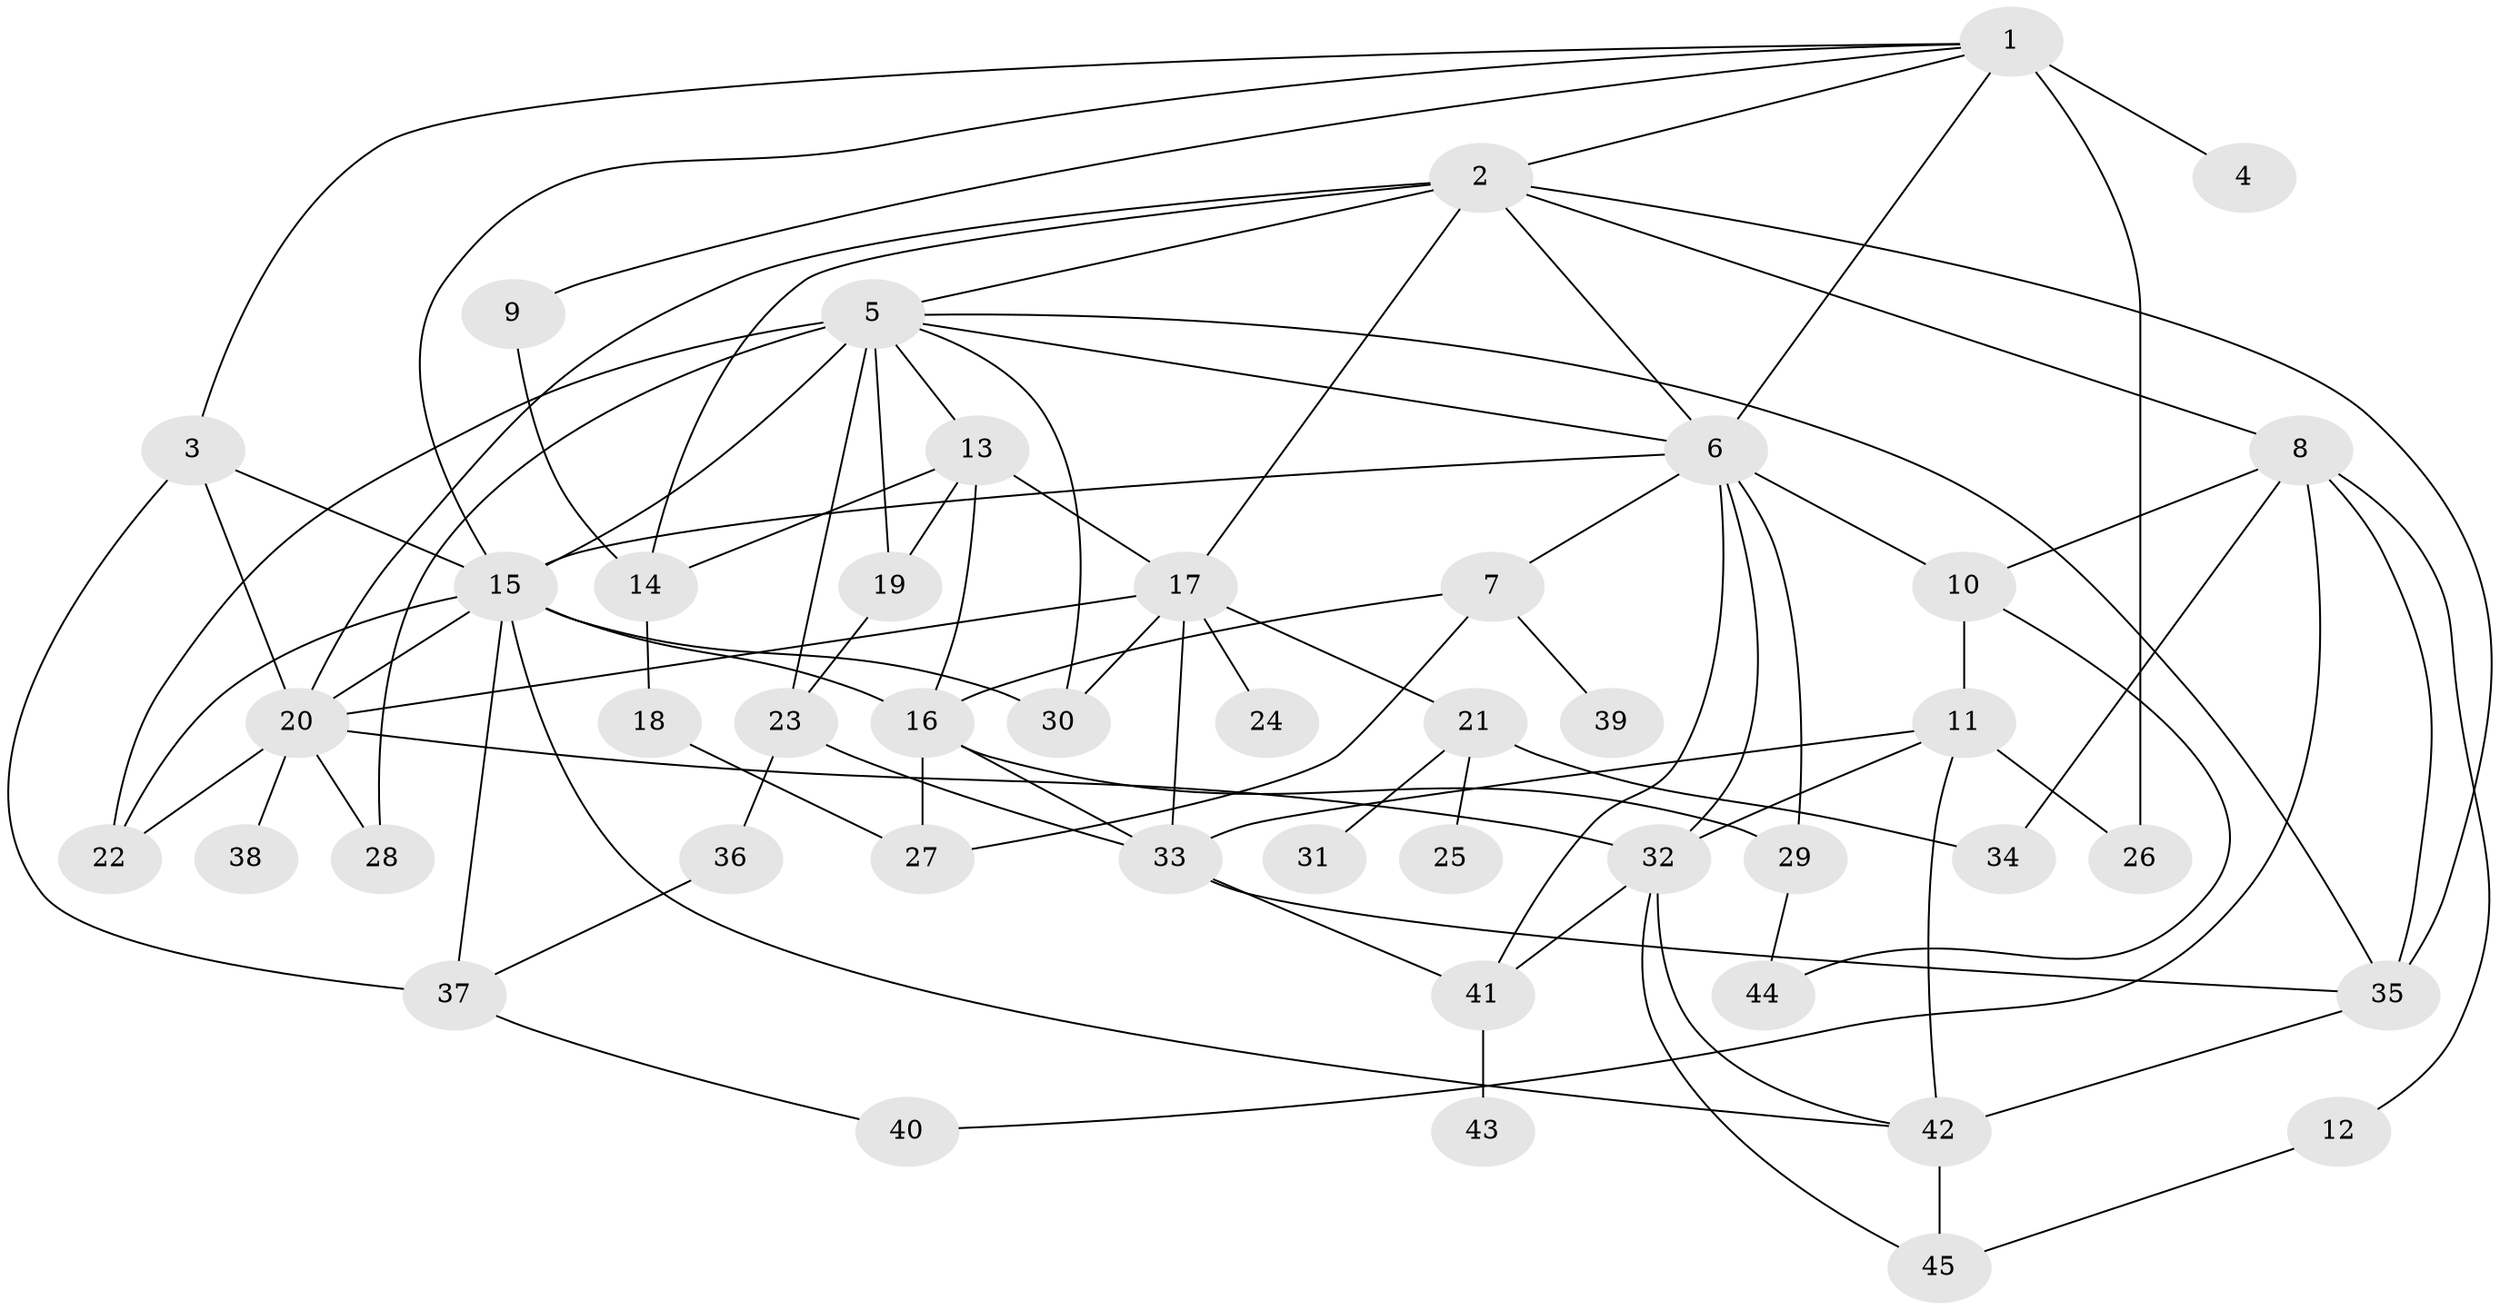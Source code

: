 // original degree distribution, {4: 0.1619047619047619, 5: 0.05714285714285714, 9: 0.009523809523809525, 2: 0.3523809523809524, 8: 0.009523809523809525, 6: 0.0761904761904762, 3: 0.17142857142857143, 7: 0.009523809523809525, 1: 0.1523809523809524}
// Generated by graph-tools (version 1.1) at 2025/48/03/04/25 22:48:50]
// undirected, 45 vertices, 89 edges
graph export_dot {
  node [color=gray90,style=filled];
  1;
  2;
  3;
  4;
  5;
  6;
  7;
  8;
  9;
  10;
  11;
  12;
  13;
  14;
  15;
  16;
  17;
  18;
  19;
  20;
  21;
  22;
  23;
  24;
  25;
  26;
  27;
  28;
  29;
  30;
  31;
  32;
  33;
  34;
  35;
  36;
  37;
  38;
  39;
  40;
  41;
  42;
  43;
  44;
  45;
  1 -- 2 [weight=1.0];
  1 -- 3 [weight=1.0];
  1 -- 4 [weight=1.0];
  1 -- 6 [weight=1.0];
  1 -- 9 [weight=1.0];
  1 -- 15 [weight=1.0];
  1 -- 26 [weight=4.0];
  2 -- 5 [weight=1.0];
  2 -- 6 [weight=1.0];
  2 -- 8 [weight=1.0];
  2 -- 14 [weight=1.0];
  2 -- 17 [weight=1.0];
  2 -- 20 [weight=1.0];
  2 -- 35 [weight=1.0];
  3 -- 15 [weight=2.0];
  3 -- 20 [weight=1.0];
  3 -- 37 [weight=1.0];
  5 -- 6 [weight=1.0];
  5 -- 13 [weight=1.0];
  5 -- 15 [weight=1.0];
  5 -- 19 [weight=2.0];
  5 -- 22 [weight=1.0];
  5 -- 23 [weight=1.0];
  5 -- 28 [weight=1.0];
  5 -- 30 [weight=1.0];
  5 -- 35 [weight=1.0];
  6 -- 7 [weight=1.0];
  6 -- 10 [weight=1.0];
  6 -- 15 [weight=1.0];
  6 -- 29 [weight=1.0];
  6 -- 32 [weight=1.0];
  6 -- 41 [weight=1.0];
  7 -- 16 [weight=1.0];
  7 -- 27 [weight=1.0];
  7 -- 39 [weight=1.0];
  8 -- 10 [weight=1.0];
  8 -- 12 [weight=1.0];
  8 -- 34 [weight=1.0];
  8 -- 35 [weight=1.0];
  8 -- 40 [weight=1.0];
  9 -- 14 [weight=1.0];
  10 -- 11 [weight=3.0];
  10 -- 44 [weight=1.0];
  11 -- 26 [weight=1.0];
  11 -- 32 [weight=1.0];
  11 -- 33 [weight=1.0];
  11 -- 42 [weight=2.0];
  12 -- 45 [weight=1.0];
  13 -- 14 [weight=1.0];
  13 -- 16 [weight=1.0];
  13 -- 17 [weight=2.0];
  13 -- 19 [weight=1.0];
  14 -- 18 [weight=1.0];
  15 -- 16 [weight=1.0];
  15 -- 20 [weight=1.0];
  15 -- 22 [weight=1.0];
  15 -- 30 [weight=1.0];
  15 -- 37 [weight=1.0];
  15 -- 42 [weight=1.0];
  16 -- 27 [weight=1.0];
  16 -- 29 [weight=2.0];
  16 -- 33 [weight=1.0];
  17 -- 20 [weight=1.0];
  17 -- 21 [weight=1.0];
  17 -- 24 [weight=1.0];
  17 -- 30 [weight=1.0];
  17 -- 33 [weight=1.0];
  18 -- 27 [weight=1.0];
  19 -- 23 [weight=1.0];
  20 -- 22 [weight=1.0];
  20 -- 28 [weight=1.0];
  20 -- 32 [weight=1.0];
  20 -- 38 [weight=1.0];
  21 -- 25 [weight=1.0];
  21 -- 31 [weight=1.0];
  21 -- 34 [weight=1.0];
  23 -- 33 [weight=1.0];
  23 -- 36 [weight=1.0];
  29 -- 44 [weight=1.0];
  32 -- 41 [weight=1.0];
  32 -- 42 [weight=1.0];
  32 -- 45 [weight=1.0];
  33 -- 35 [weight=1.0];
  33 -- 41 [weight=1.0];
  35 -- 42 [weight=1.0];
  36 -- 37 [weight=1.0];
  37 -- 40 [weight=1.0];
  41 -- 43 [weight=1.0];
  42 -- 45 [weight=1.0];
}
